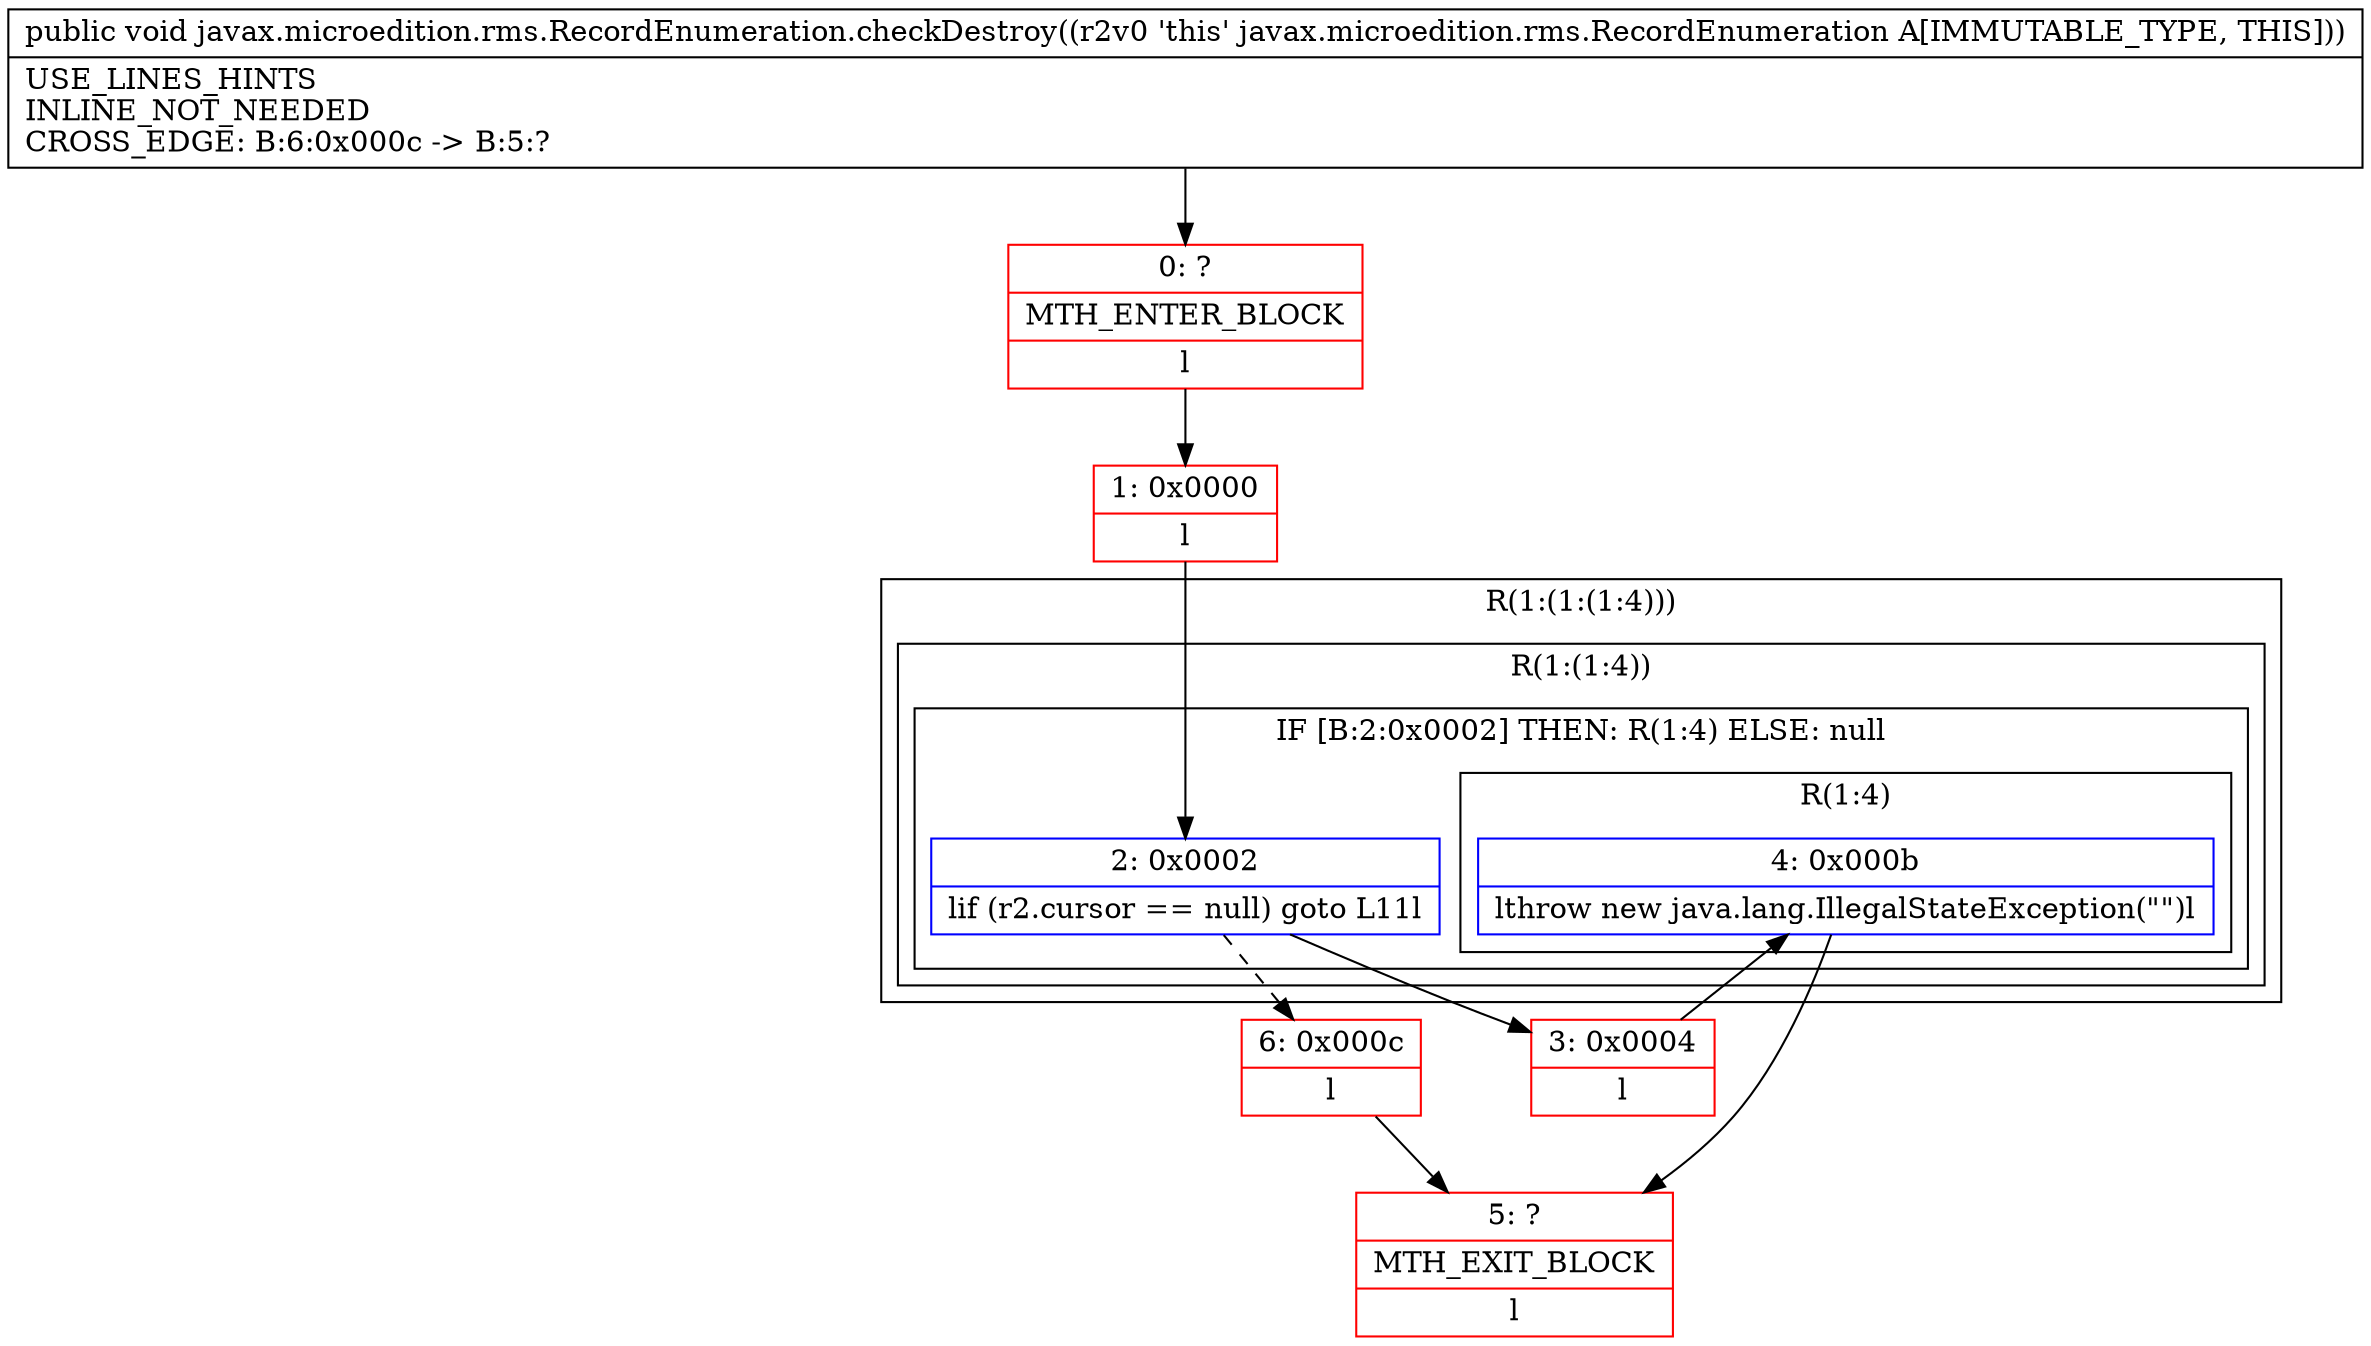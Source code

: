 digraph "CFG forjavax.microedition.rms.RecordEnumeration.checkDestroy()V" {
subgraph cluster_Region_1031388935 {
label = "R(1:(1:(1:4)))";
node [shape=record,color=blue];
subgraph cluster_Region_1793828663 {
label = "R(1:(1:4))";
node [shape=record,color=blue];
subgraph cluster_IfRegion_806817542 {
label = "IF [B:2:0x0002] THEN: R(1:4) ELSE: null";
node [shape=record,color=blue];
Node_2 [shape=record,label="{2\:\ 0x0002|lif (r2.cursor == null) goto L11l}"];
subgraph cluster_Region_425486681 {
label = "R(1:4)";
node [shape=record,color=blue];
Node_4 [shape=record,label="{4\:\ 0x000b|lthrow new java.lang.IllegalStateException(\"\")l}"];
}
}
}
}
Node_0 [shape=record,color=red,label="{0\:\ ?|MTH_ENTER_BLOCK\l|l}"];
Node_1 [shape=record,color=red,label="{1\:\ 0x0000|l}"];
Node_3 [shape=record,color=red,label="{3\:\ 0x0004|l}"];
Node_5 [shape=record,color=red,label="{5\:\ ?|MTH_EXIT_BLOCK\l|l}"];
Node_6 [shape=record,color=red,label="{6\:\ 0x000c|l}"];
MethodNode[shape=record,label="{public void javax.microedition.rms.RecordEnumeration.checkDestroy((r2v0 'this' javax.microedition.rms.RecordEnumeration A[IMMUTABLE_TYPE, THIS]))  | USE_LINES_HINTS\lINLINE_NOT_NEEDED\lCROSS_EDGE: B:6:0x000c \-\> B:5:?\l}"];
MethodNode -> Node_0;
Node_2 -> Node_3;
Node_2 -> Node_6[style=dashed];
Node_4 -> Node_5;
Node_0 -> Node_1;
Node_1 -> Node_2;
Node_3 -> Node_4;
Node_6 -> Node_5;
}

